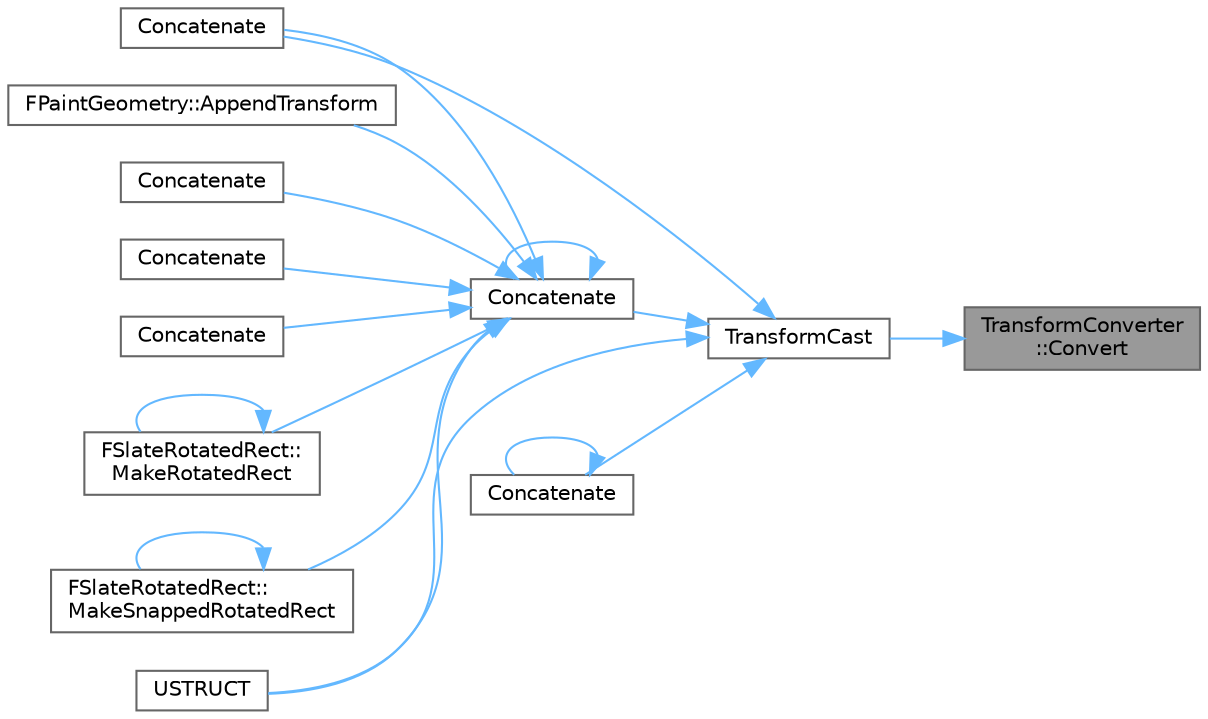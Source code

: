 digraph "TransformConverter::Convert"
{
 // INTERACTIVE_SVG=YES
 // LATEX_PDF_SIZE
  bgcolor="transparent";
  edge [fontname=Helvetica,fontsize=10,labelfontname=Helvetica,labelfontsize=10];
  node [fontname=Helvetica,fontsize=10,shape=box,height=0.2,width=0.4];
  rankdir="RL";
  Node1 [id="Node000001",label="TransformConverter\l::Convert",height=0.2,width=0.4,color="gray40", fillcolor="grey60", style="filled", fontcolor="black",tooltip="Efficient NULL conversion."];
  Node1 -> Node2 [id="edge1_Node000001_Node000002",dir="back",color="steelblue1",style="solid",tooltip=" "];
  Node2 [id="Node000002",label="TransformCast",height=0.2,width=0.4,color="grey40", fillcolor="white", style="filled",URL="$d5/d9f/TransformCalculus_8h.html#af4bde4c3203f92ee59f604cb75f40c60",tooltip="Casts one TransformType to ResultType using rules laid out by TransformConverter<>::Convert<>()."];
  Node2 -> Node3 [id="edge2_Node000002_Node000003",dir="back",color="steelblue1",style="solid",tooltip=" "];
  Node3 [id="Node000003",label="Concatenate",height=0.2,width=0.4,color="grey40", fillcolor="white", style="filled",URL="$d5/d9f/TransformCalculus_8h.html#af794f8eef527f629f9bcb856fb357538",tooltip="Special overload that allows one to explicitly define the result type, which applies TransformCast on..."];
  Node2 -> Node4 [id="edge3_Node000002_Node000004",dir="back",color="steelblue1",style="solid",tooltip=" "];
  Node4 [id="Node000004",label="Concatenate",height=0.2,width=0.4,color="grey40", fillcolor="white", style="filled",URL="$d5/d9f/TransformCalculus_8h.html#aec6e84d123a7c90e99211b6fdaa764d0",tooltip="Concatenates two transforms."];
  Node4 -> Node5 [id="edge4_Node000004_Node000005",dir="back",color="steelblue1",style="solid",tooltip=" "];
  Node5 [id="Node000005",label="FPaintGeometry::AppendTransform",height=0.2,width=0.4,color="grey40", fillcolor="white", style="filled",URL="$d3/d35/structFPaintGeometry.html#a0925cbcaa03e85b02ed85b47d886af04",tooltip="Special case method to append a layout transform to a paint geometry."];
  Node4 -> Node3 [id="edge5_Node000004_Node000003",dir="back",color="steelblue1",style="solid",tooltip=" "];
  Node4 -> Node6 [id="edge6_Node000004_Node000006",dir="back",color="steelblue1",style="solid",tooltip=" "];
  Node6 [id="Node000006",label="Concatenate",height=0.2,width=0.4,color="grey40", fillcolor="white", style="filled",URL="$d5/d9f/TransformCalculus_8h.html#a6a995a2fdbaeff76634c6fbef3d11ae1",tooltip="Concatenates three or more transforms."];
  Node4 -> Node4 [id="edge7_Node000004_Node000004",dir="back",color="steelblue1",style="solid",tooltip=" "];
  Node4 -> Node7 [id="edge8_Node000004_Node000007",dir="back",color="steelblue1",style="solid",tooltip=" "];
  Node7 [id="Node000007",label="Concatenate",height=0.2,width=0.4,color="grey40", fillcolor="white", style="filled",URL="$d2/d34/TransformCalculus2D_8h.html#a1a010e8055110b138c8ba627f6103118",tooltip="Specialization for concatenating transform and 2D Translation."];
  Node4 -> Node8 [id="edge9_Node000004_Node000008",dir="back",color="steelblue1",style="solid",tooltip=" "];
  Node8 [id="Node000008",label="Concatenate",height=0.2,width=0.4,color="grey40", fillcolor="white", style="filled",URL="$d2/d34/TransformCalculus2D_8h.html#a14860fb41a602ade78188472af91c37c",tooltip="Specialization for concatenating 2D Translation and transform."];
  Node4 -> Node9 [id="edge10_Node000004_Node000009",dir="back",color="steelblue1",style="solid",tooltip=" "];
  Node9 [id="Node000009",label="FSlateRotatedRect::\lMakeRotatedRect",height=0.2,width=0.4,color="grey40", fillcolor="white", style="filled",URL="$d6/deb/structFSlateRotatedRect.html#a0f0aceea753ad36c835e1529a3bc839a",tooltip=" "];
  Node9 -> Node9 [id="edge11_Node000009_Node000009",dir="back",color="steelblue1",style="solid",tooltip=" "];
  Node4 -> Node10 [id="edge12_Node000004_Node000010",dir="back",color="steelblue1",style="solid",tooltip=" "];
  Node10 [id="Node000010",label="FSlateRotatedRect::\lMakeSnappedRotatedRect",height=0.2,width=0.4,color="grey40", fillcolor="white", style="filled",URL="$d6/deb/structFSlateRotatedRect.html#a1d6cacb638f2ba378c33569fdb4fc26a",tooltip=" "];
  Node10 -> Node10 [id="edge13_Node000010_Node000010",dir="back",color="steelblue1",style="solid",tooltip=" "];
  Node4 -> Node11 [id="edge14_Node000004_Node000011",dir="back",color="steelblue1",style="solid",tooltip=" "];
  Node11 [id="Node000011",label="USTRUCT",height=0.2,width=0.4,color="grey40", fillcolor="white", style="filled",URL="$d3/d8b/Geometry_8h.html#a15119967b9d5f4bef75b49bd3689e2d8",tooltip="Represents the position, size, and absolute position of a Widget in Slate."];
  Node2 -> Node12 [id="edge15_Node000002_Node000012",dir="back",color="steelblue1",style="solid",tooltip=" "];
  Node12 [id="Node000012",label="Concatenate",height=0.2,width=0.4,color="grey40", fillcolor="white", style="filled",URL="$d5/d9a/TransformCalculus3D_8h.html#a161d99d18221974d368db7049cdb06df",tooltip="Specialization for concatenating two rotations."];
  Node12 -> Node12 [id="edge16_Node000012_Node000012",dir="back",color="steelblue1",style="solid",tooltip=" "];
  Node2 -> Node11 [id="edge17_Node000002_Node000011",dir="back",color="steelblue1",style="solid",tooltip=" "];
}
